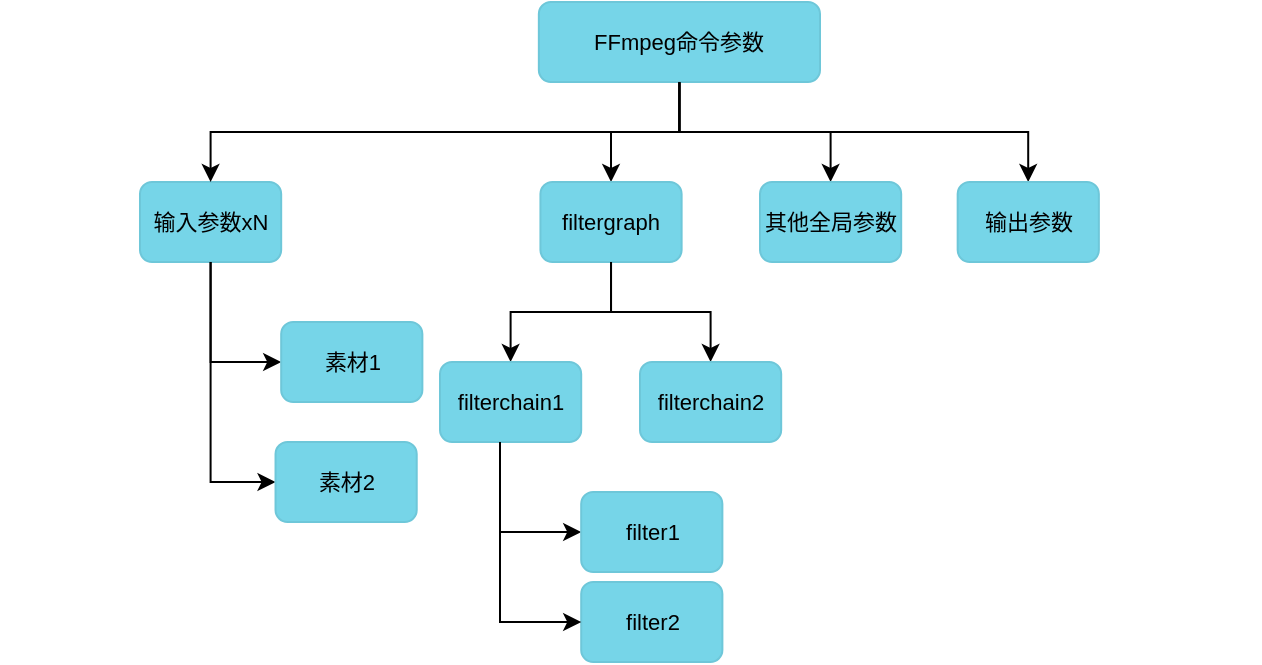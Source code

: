 <mxfile version="24.7.7">
  <diagram name="第 1 页" id="Hrau2PmiLq1gXBSieXyy">
    <mxGraphModel dx="795" dy="464" grid="1" gridSize="10" guides="1" tooltips="1" connect="1" arrows="1" fold="1" page="1" pageScale="1" pageWidth="827" pageHeight="1169" math="0" shadow="0">
      <root>
        <mxCell id="0" />
        <mxCell id="1" parent="0" />
        <mxCell id="bY8IvMFYPkUMsiZ6sIKN-98" value="" style="group;fontSize=11;" vertex="1" connectable="0" parent="1">
          <mxGeometry x="170" y="320" width="630" height="310" as="geometry" />
        </mxCell>
        <mxCell id="bY8IvMFYPkUMsiZ6sIKN-99" style="edgeStyle=orthogonalEdgeStyle;rounded=0;orthogonalLoop=1;jettySize=auto;html=1;exitX=0.5;exitY=1;exitDx=0;exitDy=0;entryX=0.5;entryY=0;entryDx=0;entryDy=0;" edge="1" parent="bY8IvMFYPkUMsiZ6sIKN-98" source="bY8IvMFYPkUMsiZ6sIKN-77" target="bY8IvMFYPkUMsiZ6sIKN-80">
          <mxGeometry relative="1" as="geometry" />
        </mxCell>
        <mxCell id="bY8IvMFYPkUMsiZ6sIKN-77" value="FFmpeg命令参数" style="whiteSpace=wrap;html=1;strokeWidth=1;rounded=1;fillColor=#76d5e8;fontSize=11;strokeColor=#6EC7D9;" vertex="1" parent="bY8IvMFYPkUMsiZ6sIKN-98">
          <mxGeometry x="269.42" width="140.58" height="40" as="geometry" />
        </mxCell>
        <mxCell id="bY8IvMFYPkUMsiZ6sIKN-78" value="输入参数xN" style="whiteSpace=wrap;html=1;strokeWidth=1;rounded=1;fillColor=#76d5e8;fontSize=11;strokeColor=#6EC7D9;" vertex="1" parent="bY8IvMFYPkUMsiZ6sIKN-98">
          <mxGeometry x="69.997" y="90" width="70.596" height="40" as="geometry" />
        </mxCell>
        <mxCell id="bY8IvMFYPkUMsiZ6sIKN-79" value="" style="edgeStyle=elbowEdgeStyle;elbow=vertical;html=1;rounded=0;curved=0;sourcePerimeterSpacing=0;targetPerimeterSpacing=0;startSize=6;endSize=6;strokeWidth=1;fontSize=11;" edge="1" parent="bY8IvMFYPkUMsiZ6sIKN-98" source="bY8IvMFYPkUMsiZ6sIKN-77" target="bY8IvMFYPkUMsiZ6sIKN-78">
          <mxGeometry relative="1" as="geometry" />
        </mxCell>
        <mxCell id="bY8IvMFYPkUMsiZ6sIKN-80" value="filtergraph" style="whiteSpace=wrap;html=1;strokeWidth=1;rounded=1;fillColor=#76d5e8;fontSize=11;strokeColor=#6EC7D9;" vertex="1" parent="bY8IvMFYPkUMsiZ6sIKN-98">
          <mxGeometry x="270.217" y="90" width="70.596" height="40" as="geometry" />
        </mxCell>
        <mxCell id="bY8IvMFYPkUMsiZ6sIKN-82" value="" style="edgeStyle=orthogonalEdgeStyle;rounded=0;orthogonalLoop=1;jettySize=auto;html=1;strokeWidth=1;exitX=0.5;exitY=1;exitDx=0;exitDy=0;fontSize=11;" edge="1" parent="bY8IvMFYPkUMsiZ6sIKN-98" source="bY8IvMFYPkUMsiZ6sIKN-77" target="bY8IvMFYPkUMsiZ6sIKN-83">
          <mxGeometry relative="1" as="geometry" />
        </mxCell>
        <mxCell id="bY8IvMFYPkUMsiZ6sIKN-83" value="其他全局参数" style="whiteSpace=wrap;html=1;strokeWidth=1;rounded=1;fillColor=#76d5e8;fontSize=11;strokeColor=#6EC7D9;" vertex="1" parent="bY8IvMFYPkUMsiZ6sIKN-98">
          <mxGeometry x="379.999" y="90" width="70.596" height="40" as="geometry" />
        </mxCell>
        <mxCell id="bY8IvMFYPkUMsiZ6sIKN-84" value="" style="edgeStyle=orthogonalEdgeStyle;rounded=0;orthogonalLoop=1;jettySize=auto;html=1;exitX=0.5;exitY=1;exitDx=0;exitDy=0;strokeWidth=1;fontSize=11;" edge="1" parent="bY8IvMFYPkUMsiZ6sIKN-98" source="bY8IvMFYPkUMsiZ6sIKN-77" target="bY8IvMFYPkUMsiZ6sIKN-85">
          <mxGeometry relative="1" as="geometry" />
        </mxCell>
        <mxCell id="bY8IvMFYPkUMsiZ6sIKN-85" value="输出参数" style="whiteSpace=wrap;html=1;strokeWidth=1;rounded=1;fillColor=#76d5e8;fontSize=11;strokeColor=#6EC7D9;" vertex="1" parent="bY8IvMFYPkUMsiZ6sIKN-98">
          <mxGeometry x="478.834" y="90" width="70.596" height="40" as="geometry" />
        </mxCell>
        <mxCell id="bY8IvMFYPkUMsiZ6sIKN-86" value="" style="edgeStyle=elbowEdgeStyle;elbow=vertical;html=1;rounded=0;curved=0;sourcePerimeterSpacing=0;targetPerimeterSpacing=0;startSize=6;endSize=6;strokeWidth=1;fontSize=11;" edge="1" parent="bY8IvMFYPkUMsiZ6sIKN-98" source="bY8IvMFYPkUMsiZ6sIKN-80" target="bY8IvMFYPkUMsiZ6sIKN-87">
          <mxGeometry relative="1" as="geometry">
            <mxPoint x="-473.418" y="370" as="sourcePoint" />
          </mxGeometry>
        </mxCell>
        <mxCell id="bY8IvMFYPkUMsiZ6sIKN-87" value="filterchain1" style="whiteSpace=wrap;html=1;strokeWidth=1;rounded=1;fillColor=#76d5e8;fontSize=11;strokeColor=#6EC7D9;" vertex="1" parent="bY8IvMFYPkUMsiZ6sIKN-98">
          <mxGeometry x="220.003" y="180" width="70.596" height="40" as="geometry" />
        </mxCell>
        <mxCell id="bY8IvMFYPkUMsiZ6sIKN-88" value="" style="edgeStyle=elbowEdgeStyle;elbow=vertical;html=1;rounded=0;curved=0;sourcePerimeterSpacing=0;targetPerimeterSpacing=0;startSize=6;endSize=6;strokeWidth=1;fontSize=11;" edge="1" parent="bY8IvMFYPkUMsiZ6sIKN-98" source="bY8IvMFYPkUMsiZ6sIKN-80" target="bY8IvMFYPkUMsiZ6sIKN-89">
          <mxGeometry relative="1" as="geometry">
            <mxPoint x="-473.418" y="370" as="sourcePoint" />
          </mxGeometry>
        </mxCell>
        <mxCell id="bY8IvMFYPkUMsiZ6sIKN-89" value="filterchain2" style="whiteSpace=wrap;html=1;strokeWidth=1;rounded=1;fillColor=#76d5e8;fontSize=11;strokeColor=#6EC7D9;" vertex="1" parent="bY8IvMFYPkUMsiZ6sIKN-98">
          <mxGeometry x="320.001" y="180" width="70.596" height="40" as="geometry" />
        </mxCell>
        <mxCell id="bY8IvMFYPkUMsiZ6sIKN-90" value="" style="edgeStyle=elbowEdgeStyle;elbow=vertical;html=1;rounded=0;curved=0;sourcePerimeterSpacing=0;targetPerimeterSpacing=0;startSize=6;endSize=6;strokeWidth=1;fontSize=11;" edge="1" parent="bY8IvMFYPkUMsiZ6sIKN-98" source="bY8IvMFYPkUMsiZ6sIKN-87" target="bY8IvMFYPkUMsiZ6sIKN-91">
          <mxGeometry relative="1" as="geometry">
            <mxPoint x="-335.049" y="460" as="sourcePoint" />
            <Array as="points">
              <mxPoint x="250" y="265" />
            </Array>
          </mxGeometry>
        </mxCell>
        <mxCell id="bY8IvMFYPkUMsiZ6sIKN-91" value="filter1" style="whiteSpace=wrap;html=1;strokeWidth=1;rounded=1;fillColor=#76d5e8;fontSize=11;strokeColor=#6EC7D9;" vertex="1" parent="bY8IvMFYPkUMsiZ6sIKN-98">
          <mxGeometry x="290.596" y="245" width="70.596" height="40" as="geometry" />
        </mxCell>
        <mxCell id="bY8IvMFYPkUMsiZ6sIKN-94" value="" style="edgeStyle=elbowEdgeStyle;elbow=vertical;html=1;rounded=0;curved=0;sourcePerimeterSpacing=0;targetPerimeterSpacing=0;startSize=6;endSize=6;strokeWidth=1;fontSize=11;exitX=0.5;exitY=1;exitDx=0;exitDy=0;" edge="1" parent="bY8IvMFYPkUMsiZ6sIKN-98" source="bY8IvMFYPkUMsiZ6sIKN-78" target="bY8IvMFYPkUMsiZ6sIKN-95">
          <mxGeometry relative="1" as="geometry">
            <mxPoint x="-82.315" y="370" as="sourcePoint" />
            <Array as="points">
              <mxPoint x="85" y="180" />
            </Array>
          </mxGeometry>
        </mxCell>
        <mxCell id="bY8IvMFYPkUMsiZ6sIKN-95" value="素材1" style="whiteSpace=wrap;html=1;strokeWidth=1;rounded=1;fillColor=#76d5e8;fontSize=11;strokeColor=#6EC7D9;" vertex="1" parent="bY8IvMFYPkUMsiZ6sIKN-98">
          <mxGeometry x="140.59" y="160" width="70.596" height="40" as="geometry" />
        </mxCell>
        <mxCell id="bY8IvMFYPkUMsiZ6sIKN-96" value="" style="edgeStyle=elbowEdgeStyle;elbow=vertical;html=1;rounded=0;curved=0;sourcePerimeterSpacing=0;targetPerimeterSpacing=0;startSize=6;endSize=6;strokeWidth=1;fontSize=11;exitX=0.5;exitY=1;exitDx=0;exitDy=0;" edge="1" parent="bY8IvMFYPkUMsiZ6sIKN-98" source="bY8IvMFYPkUMsiZ6sIKN-78" target="bY8IvMFYPkUMsiZ6sIKN-97">
          <mxGeometry relative="1" as="geometry">
            <mxPoint x="148.111" y="370" as="sourcePoint" />
            <Array as="points">
              <mxPoint x="85" y="240" />
            </Array>
          </mxGeometry>
        </mxCell>
        <mxCell id="bY8IvMFYPkUMsiZ6sIKN-97" value="素材2" style="whiteSpace=wrap;html=1;strokeWidth=1;rounded=1;fillColor=#76d5e8;fontSize=11;strokeColor=#6EC7D9;" vertex="1" parent="bY8IvMFYPkUMsiZ6sIKN-98">
          <mxGeometry x="137.765" y="220" width="70.596" height="40" as="geometry" />
        </mxCell>
        <mxCell id="bY8IvMFYPkUMsiZ6sIKN-93" value="filter2" style="whiteSpace=wrap;html=1;strokeWidth=1;rounded=1;fillColor=#76d5e8;fontSize=11;strokeColor=#6EC7D9;" vertex="1" parent="1">
          <mxGeometry x="460.6" y="610" width="70.596" height="40" as="geometry" />
        </mxCell>
        <mxCell id="bY8IvMFYPkUMsiZ6sIKN-92" value="" style="edgeStyle=elbowEdgeStyle;elbow=vertical;html=1;rounded=0;curved=0;sourcePerimeterSpacing=0;targetPerimeterSpacing=0;startSize=6;endSize=6;strokeWidth=1;fontSize=11;" edge="1" parent="1" source="bY8IvMFYPkUMsiZ6sIKN-87" target="bY8IvMFYPkUMsiZ6sIKN-93">
          <mxGeometry relative="1" as="geometry">
            <mxPoint x="-165.049" y="770" as="sourcePoint" />
            <Array as="points">
              <mxPoint x="420" y="630" />
            </Array>
          </mxGeometry>
        </mxCell>
      </root>
    </mxGraphModel>
  </diagram>
</mxfile>

